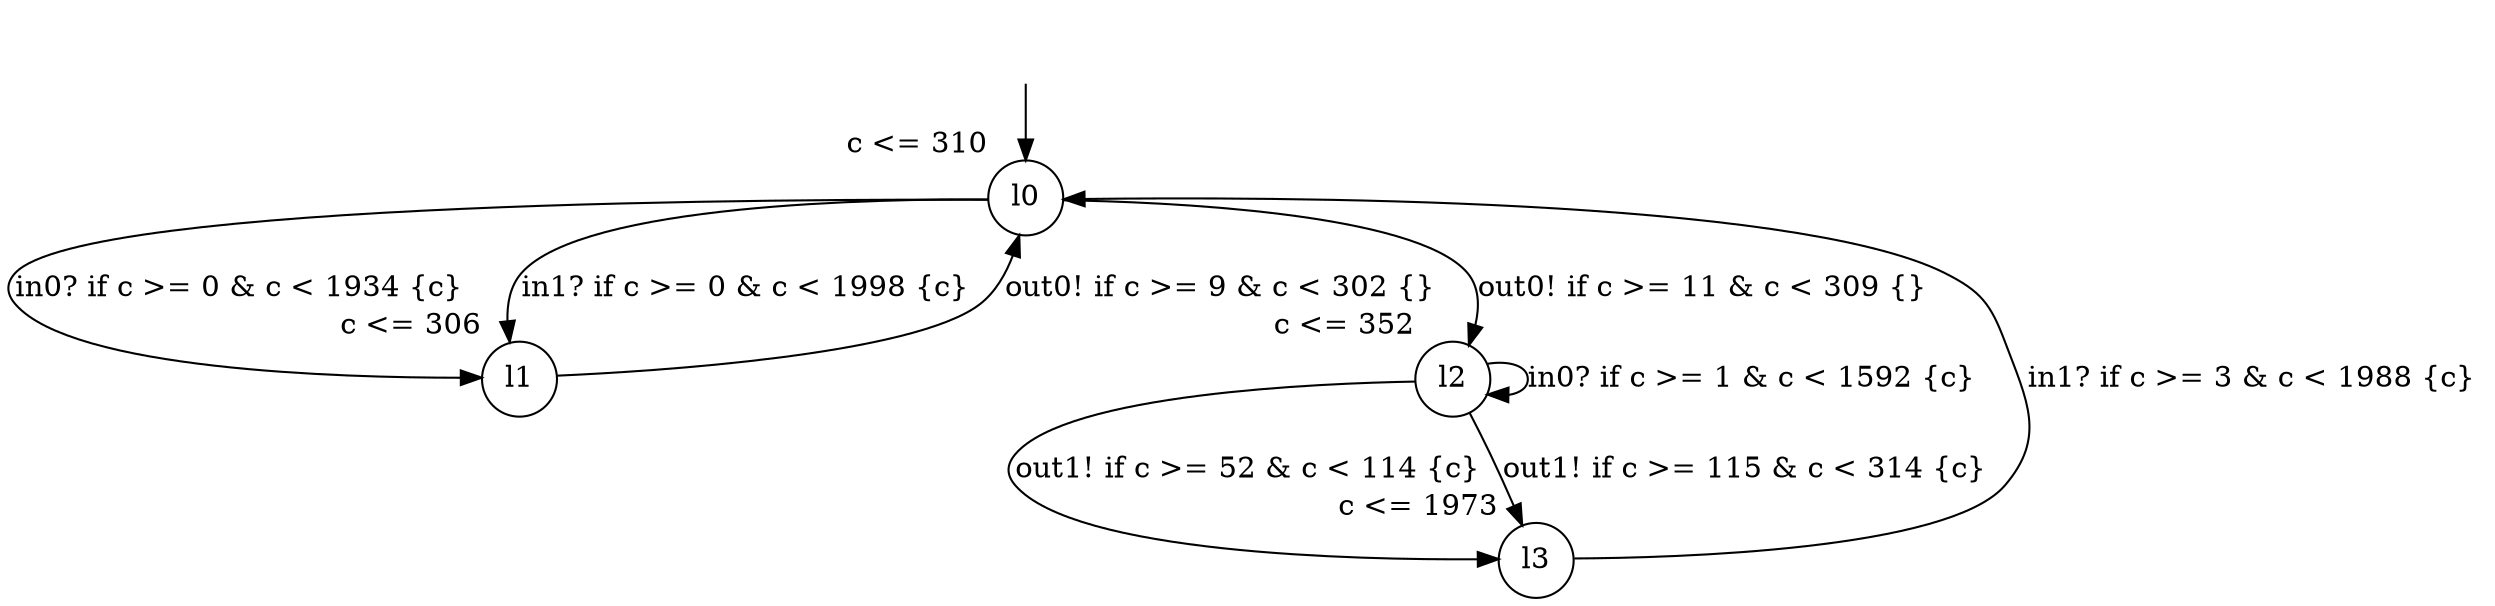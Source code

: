 digraph g {
__start0 [label="" shape="none"];
l0 [shape="circle" margin=0 label="l0", xlabel="c <= 310"];
l1 [shape="circle" margin=0 label="l1", xlabel="c <= 306"];
l2 [shape="circle" margin=0 label="l2", xlabel="c <= 352"];
l3 [shape="circle" margin=0 label="l3", xlabel="c <= 1973"];
l0 -> l1 [label="in0? if c >= 0 & c < 1934 {c} "];
l0 -> l1 [label="in1? if c >= 0 & c < 1998 {c} "];
l0 -> l2 [label="out0! if c >= 11 & c < 309 {} "];
l1 -> l0 [label="out0! if c >= 9 & c < 302 {} "];
l2 -> l3 [label="out1! if c >= 52 & c < 114 {c} "];
l2 -> l2 [label="in0? if c >= 1 & c < 1592 {c} "];
l2 -> l3 [label="out1! if c >= 115 & c < 314 {c} "];
l3 -> l0 [label="in1? if c >= 3 & c < 1988 {c} "];
__start0 -> l0;
}
